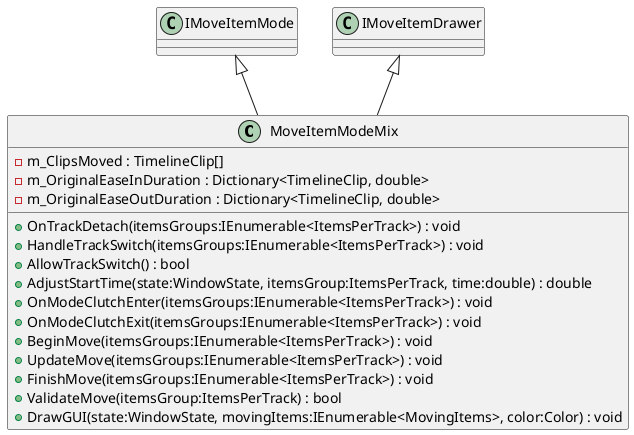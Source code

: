 @startuml
class MoveItemModeMix {
    - m_ClipsMoved : TimelineClip[]
    - m_OriginalEaseInDuration : Dictionary<TimelineClip, double>
    - m_OriginalEaseOutDuration : Dictionary<TimelineClip, double>
    + OnTrackDetach(itemsGroups:IEnumerable<ItemsPerTrack>) : void
    + HandleTrackSwitch(itemsGroups:IEnumerable<ItemsPerTrack>) : void
    + AllowTrackSwitch() : bool
    + AdjustStartTime(state:WindowState, itemsGroup:ItemsPerTrack, time:double) : double
    + OnModeClutchEnter(itemsGroups:IEnumerable<ItemsPerTrack>) : void
    + OnModeClutchExit(itemsGroups:IEnumerable<ItemsPerTrack>) : void
    + BeginMove(itemsGroups:IEnumerable<ItemsPerTrack>) : void
    + UpdateMove(itemsGroups:IEnumerable<ItemsPerTrack>) : void
    + FinishMove(itemsGroups:IEnumerable<ItemsPerTrack>) : void
    + ValidateMove(itemsGroup:ItemsPerTrack) : bool
    + DrawGUI(state:WindowState, movingItems:IEnumerable<MovingItems>, color:Color) : void
}
IMoveItemMode <|-- MoveItemModeMix
IMoveItemDrawer <|-- MoveItemModeMix
@enduml
